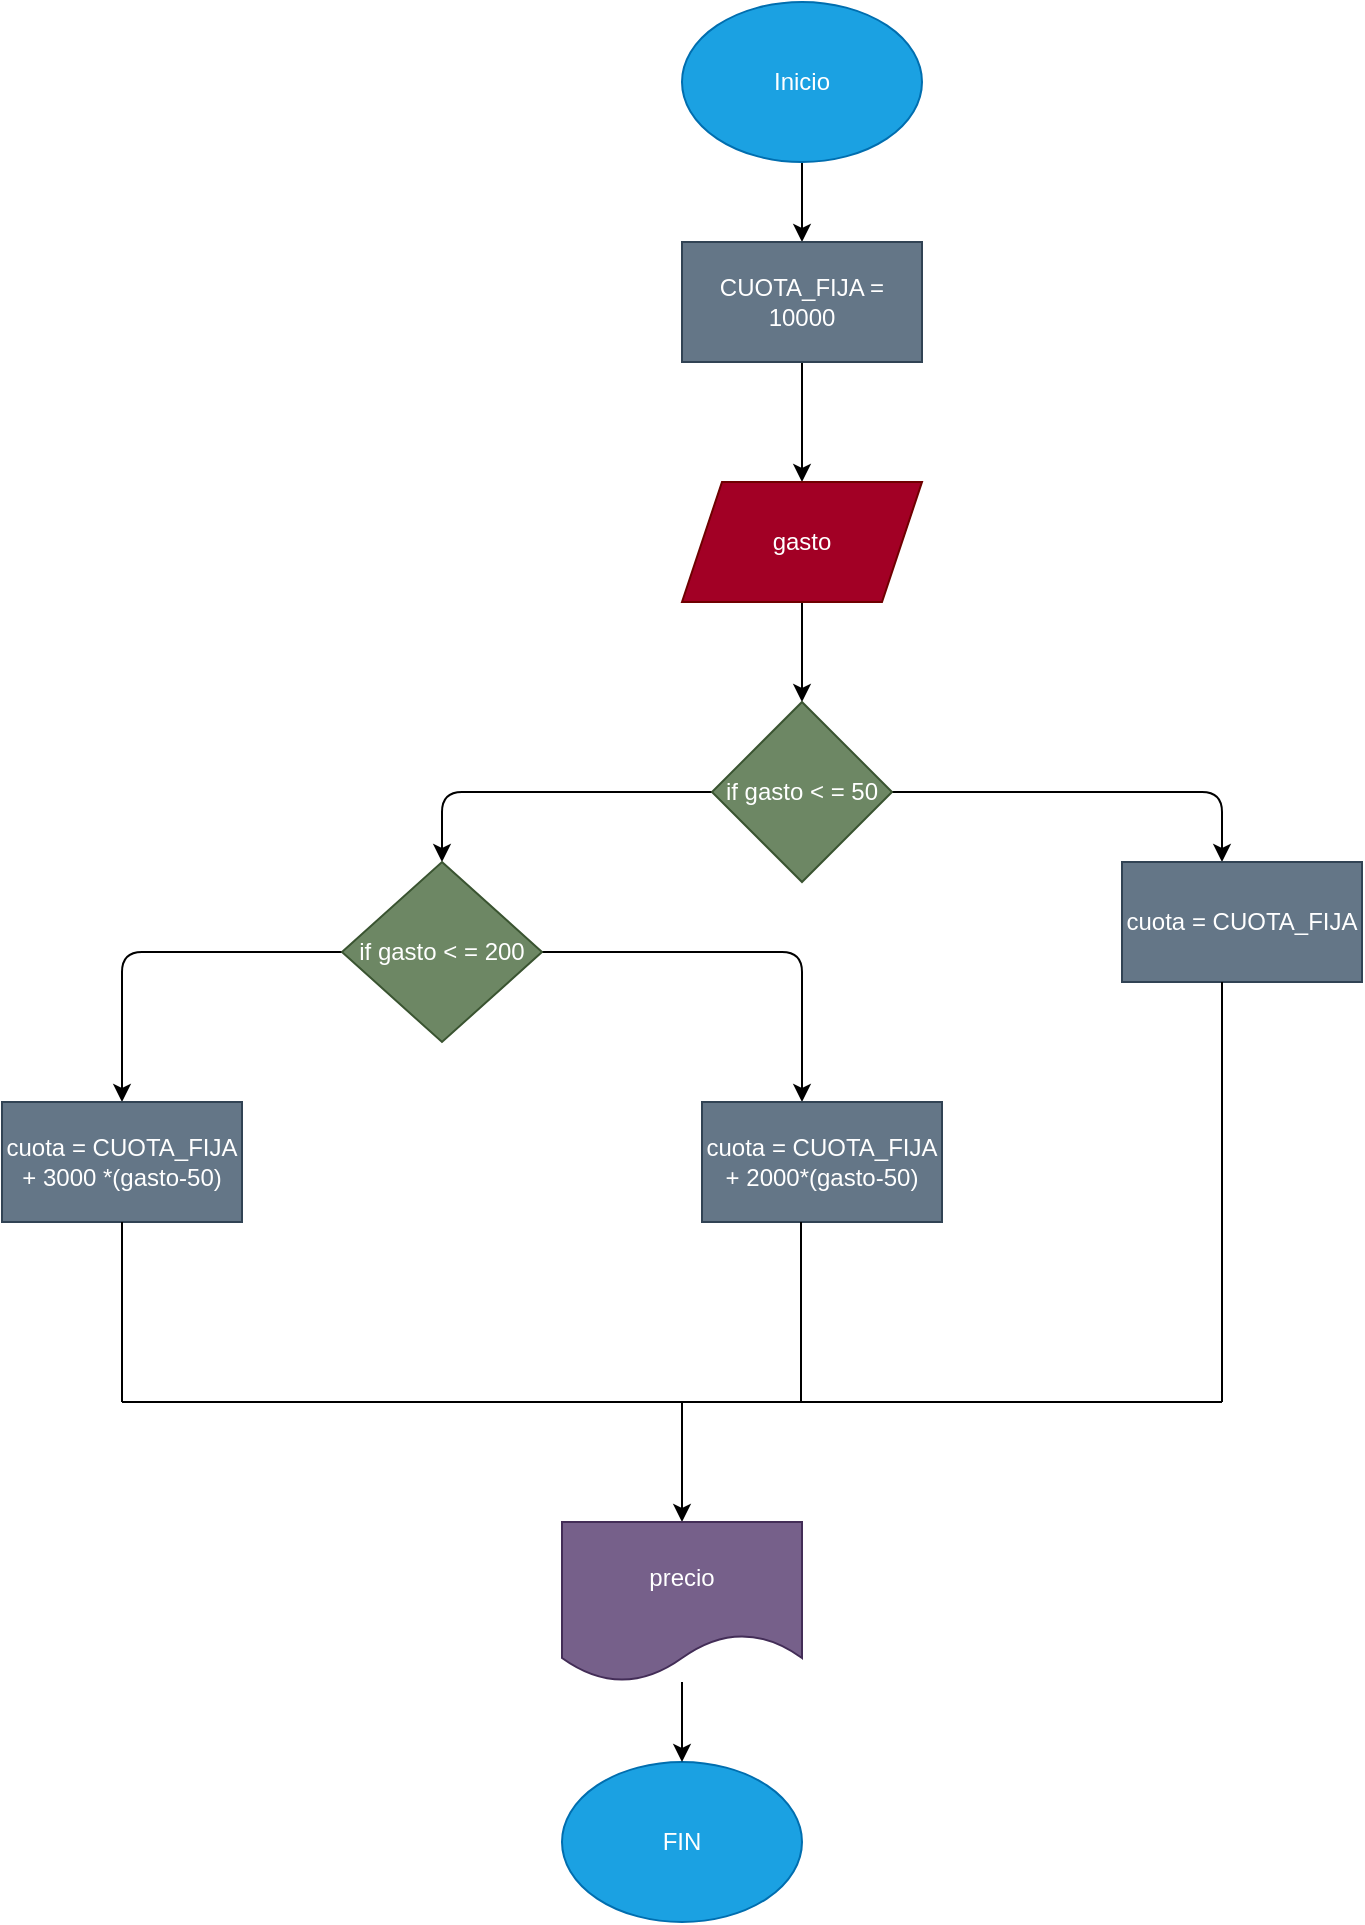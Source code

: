 <mxfile>
    <diagram id="uYJiDi47yGmgrtcegX7Q" name="Página-1">
        <mxGraphModel dx="653" dy="411" grid="1" gridSize="10" guides="1" tooltips="1" connect="1" arrows="1" fold="1" page="1" pageScale="1" pageWidth="827" pageHeight="1169" math="0" shadow="0">
            <root>
                <mxCell id="0"/>
                <mxCell id="1" parent="0"/>
                <mxCell id="2" value="" style="edgeStyle=none;html=1;" edge="1" parent="1" source="3" target="5">
                    <mxGeometry relative="1" as="geometry"/>
                </mxCell>
                <mxCell id="3" value="Inicio" style="ellipse;whiteSpace=wrap;html=1;fillColor=#1ba1e2;fontColor=#ffffff;strokeColor=#006EAF;" vertex="1" parent="1">
                    <mxGeometry x="730" y="60" width="120" height="80" as="geometry"/>
                </mxCell>
                <mxCell id="4" value="" style="edgeStyle=none;html=1;" edge="1" parent="1" source="5" target="7">
                    <mxGeometry relative="1" as="geometry"/>
                </mxCell>
                <mxCell id="5" value="CUOTA_FIJA = 10000" style="whiteSpace=wrap;html=1;fillColor=#647687;fontColor=#ffffff;strokeColor=#314354;" vertex="1" parent="1">
                    <mxGeometry x="730" y="180" width="120" height="60" as="geometry"/>
                </mxCell>
                <mxCell id="6" value="" style="edgeStyle=none;html=1;" edge="1" parent="1" source="7" target="10">
                    <mxGeometry relative="1" as="geometry"/>
                </mxCell>
                <mxCell id="7" value="gasto" style="shape=parallelogram;perimeter=parallelogramPerimeter;whiteSpace=wrap;html=1;fixedSize=1;fillColor=#a20025;fontColor=#ffffff;strokeColor=#6F0000;" vertex="1" parent="1">
                    <mxGeometry x="730" y="300" width="120" height="60" as="geometry"/>
                </mxCell>
                <mxCell id="8" value="" style="edgeStyle=none;html=1;" edge="1" parent="1" source="10">
                    <mxGeometry relative="1" as="geometry">
                        <mxPoint x="1000" y="490" as="targetPoint"/>
                        <Array as="points">
                            <mxPoint x="1000" y="455"/>
                        </Array>
                    </mxGeometry>
                </mxCell>
                <mxCell id="9" value="" style="edgeStyle=none;html=1;" edge="1" parent="1" source="10" target="14">
                    <mxGeometry relative="1" as="geometry">
                        <mxPoint x="610" y="480" as="targetPoint"/>
                        <Array as="points">
                            <mxPoint x="610" y="455"/>
                        </Array>
                    </mxGeometry>
                </mxCell>
                <mxCell id="10" value="if gasto &amp;lt; = 50" style="rhombus;whiteSpace=wrap;html=1;fillColor=#6d8764;fontColor=#ffffff;strokeColor=#3A5431;" vertex="1" parent="1">
                    <mxGeometry x="745" y="410" width="90" height="90" as="geometry"/>
                </mxCell>
                <mxCell id="11" value="cuota = CUOTA_FIJA" style="whiteSpace=wrap;html=1;fillColor=#647687;fontColor=#ffffff;strokeColor=#314354;" vertex="1" parent="1">
                    <mxGeometry x="950" y="490" width="120" height="60" as="geometry"/>
                </mxCell>
                <mxCell id="12" value="" style="edgeStyle=none;html=1;" edge="1" parent="1" source="14">
                    <mxGeometry relative="1" as="geometry">
                        <mxPoint x="790" y="610" as="targetPoint"/>
                        <Array as="points">
                            <mxPoint x="790" y="535"/>
                            <mxPoint x="790" y="600"/>
                        </Array>
                    </mxGeometry>
                </mxCell>
                <mxCell id="13" value="" style="edgeStyle=none;html=1;" edge="1" parent="1" source="14" target="16">
                    <mxGeometry relative="1" as="geometry">
                        <Array as="points">
                            <mxPoint x="450" y="535"/>
                        </Array>
                    </mxGeometry>
                </mxCell>
                <mxCell id="14" value="if gasto &amp;lt; = 200" style="rhombus;whiteSpace=wrap;html=1;fillColor=#6d8764;fontColor=#ffffff;strokeColor=#3A5431;" vertex="1" parent="1">
                    <mxGeometry x="560" y="490" width="100" height="90" as="geometry"/>
                </mxCell>
                <mxCell id="15" value="cuota = CUOTA_FIJA + 2000*(gasto-50)" style="whiteSpace=wrap;html=1;fillColor=#647687;fontColor=#ffffff;strokeColor=#314354;" vertex="1" parent="1">
                    <mxGeometry x="740" y="610" width="120" height="60" as="geometry"/>
                </mxCell>
                <mxCell id="16" value="cuota = CUOTA_FIJA + 3000 *(gasto-50)" style="whiteSpace=wrap;html=1;fillColor=#647687;fontColor=#ffffff;strokeColor=#314354;" vertex="1" parent="1">
                    <mxGeometry x="390" y="610" width="120" height="60" as="geometry"/>
                </mxCell>
                <mxCell id="17" value="" style="endArrow=none;html=1;entryX=0.5;entryY=1;entryDx=0;entryDy=0;" edge="1" parent="1" target="16">
                    <mxGeometry width="50" height="50" relative="1" as="geometry">
                        <mxPoint x="450" y="760" as="sourcePoint"/>
                        <mxPoint x="480" y="710" as="targetPoint"/>
                    </mxGeometry>
                </mxCell>
                <mxCell id="18" value="" style="endArrow=none;html=1;entryX=0.5;entryY=1;entryDx=0;entryDy=0;" edge="1" parent="1">
                    <mxGeometry width="50" height="50" relative="1" as="geometry">
                        <mxPoint x="789.5" y="760" as="sourcePoint"/>
                        <mxPoint x="789.5" y="670" as="targetPoint"/>
                    </mxGeometry>
                </mxCell>
                <mxCell id="19" value="" style="endArrow=none;html=1;entryX=0.5;entryY=1;entryDx=0;entryDy=0;" edge="1" parent="1">
                    <mxGeometry width="50" height="50" relative="1" as="geometry">
                        <mxPoint x="1000" y="760" as="sourcePoint"/>
                        <mxPoint x="1000" y="550" as="targetPoint"/>
                    </mxGeometry>
                </mxCell>
                <mxCell id="20" value="" style="endArrow=none;html=1;" edge="1" parent="1">
                    <mxGeometry width="50" height="50" relative="1" as="geometry">
                        <mxPoint x="450" y="760" as="sourcePoint"/>
                        <mxPoint x="1000" y="760" as="targetPoint"/>
                    </mxGeometry>
                </mxCell>
                <mxCell id="21" value="" style="endArrow=classic;html=1;" edge="1" parent="1">
                    <mxGeometry width="50" height="50" relative="1" as="geometry">
                        <mxPoint x="730" y="760" as="sourcePoint"/>
                        <mxPoint x="730" y="820" as="targetPoint"/>
                    </mxGeometry>
                </mxCell>
                <mxCell id="22" value="FIN" style="ellipse;whiteSpace=wrap;html=1;fillColor=#1ba1e2;fontColor=#ffffff;strokeColor=#006EAF;" vertex="1" parent="1">
                    <mxGeometry x="670" y="940" width="120" height="80" as="geometry"/>
                </mxCell>
                <mxCell id="23" value="" style="edgeStyle=none;html=1;" edge="1" parent="1" source="24" target="22">
                    <mxGeometry relative="1" as="geometry"/>
                </mxCell>
                <mxCell id="24" value="precio" style="shape=document;whiteSpace=wrap;html=1;boundedLbl=1;fillColor=#76608a;fontColor=#ffffff;strokeColor=#432D57;" vertex="1" parent="1">
                    <mxGeometry x="670" y="820" width="120" height="80" as="geometry"/>
                </mxCell>
            </root>
        </mxGraphModel>
    </diagram>
</mxfile>